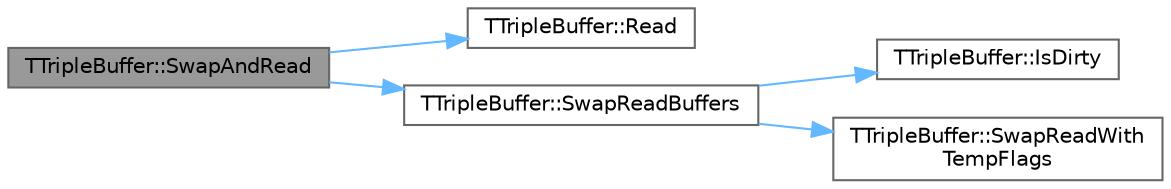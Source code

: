 digraph "TTripleBuffer::SwapAndRead"
{
 // INTERACTIVE_SVG=YES
 // LATEX_PDF_SIZE
  bgcolor="transparent";
  edge [fontname=Helvetica,fontsize=10,labelfontname=Helvetica,labelfontsize=10];
  node [fontname=Helvetica,fontsize=10,shape=box,height=0.2,width=0.4];
  rankdir="LR";
  Node1 [id="Node000001",label="TTripleBuffer::SwapAndRead",height=0.2,width=0.4,color="gray40", fillcolor="grey60", style="filled", fontcolor="black",tooltip="Convenience method for fetching and reading the latest buffer."];
  Node1 -> Node2 [id="edge1_Node000001_Node000002",color="steelblue1",style="solid",tooltip=" "];
  Node2 [id="Node000002",label="TTripleBuffer::Read",height=0.2,width=0.4,color="grey40", fillcolor="white", style="filled",URL="$d1/d21/classTTripleBuffer.html#a61167cb01ac99cc42fe842120d195c91",tooltip="Read a value from the current read buffer."];
  Node1 -> Node3 [id="edge2_Node000001_Node000003",color="steelblue1",style="solid",tooltip=" "];
  Node3 [id="Node000003",label="TTripleBuffer::SwapReadBuffers",height=0.2,width=0.4,color="grey40", fillcolor="white", style="filled",URL="$d1/d21/classTTripleBuffer.html#a4b9b2c1b42b9b2812aceea8d1932f148",tooltip="Swap the latest read buffer, if available."];
  Node3 -> Node4 [id="edge3_Node000003_Node000004",color="steelblue1",style="solid",tooltip=" "];
  Node4 [id="Node000004",label="TTripleBuffer::IsDirty",height=0.2,width=0.4,color="grey40", fillcolor="white", style="filled",URL="$d1/d21/classTTripleBuffer.html#a9177b360e862b4a25929f8c86a1e513c",tooltip="Check whether a new value is available for reading."];
  Node3 -> Node5 [id="edge4_Node000003_Node000005",color="steelblue1",style="solid",tooltip=" "];
  Node5 [id="Node000005",label="TTripleBuffer::SwapReadWith\lTempFlags",height=0.2,width=0.4,color="grey40", fillcolor="white", style="filled",URL="$d1/d21/classTTripleBuffer.html#aa9af23ff17971193c4d86297dc42d3aa",tooltip="Swaps the read and temp buffer indices in the Flags field."];
}
